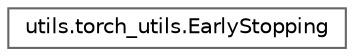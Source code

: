 digraph "Graphical Class Hierarchy"
{
 // LATEX_PDF_SIZE
  bgcolor="transparent";
  edge [fontname=Helvetica,fontsize=10,labelfontname=Helvetica,labelfontsize=10];
  node [fontname=Helvetica,fontsize=10,shape=box,height=0.2,width=0.4];
  rankdir="LR";
  Node0 [id="Node000000",label="utils.torch_utils.EarlyStopping",height=0.2,width=0.4,color="grey40", fillcolor="white", style="filled",URL="$classutils_1_1torch__utils_1_1_early_stopping.html",tooltip=" "];
}
